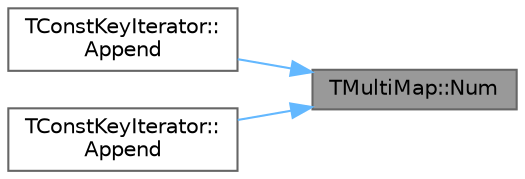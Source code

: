 digraph "TMultiMap::Num"
{
 // INTERACTIVE_SVG=YES
 // LATEX_PDF_SIZE
  bgcolor="transparent";
  edge [fontname=Helvetica,fontsize=10,labelfontname=Helvetica,labelfontsize=10];
  node [fontname=Helvetica,fontsize=10,shape=box,height=0.2,width=0.4];
  rankdir="RL";
  Node1 [id="Node000001",label="TMultiMap::Num",height=0.2,width=0.4,color="gray40", fillcolor="grey60", style="filled", fontcolor="black",tooltip=" "];
  Node1 -> Node2 [id="edge1_Node000001_Node000002",dir="back",color="steelblue1",style="solid",tooltip=" "];
  Node2 [id="Node000002",label="TConstKeyIterator::\lAppend",height=0.2,width=0.4,color="grey40", fillcolor="white", style="filled",URL="$d2/df5/classTMultiMap.html#a4871662d195176727f8f3015368325d7",tooltip=" "];
  Node1 -> Node3 [id="edge2_Node000001_Node000003",dir="back",color="steelblue1",style="solid",tooltip=" "];
  Node3 [id="Node000003",label="TConstKeyIterator::\lAppend",height=0.2,width=0.4,color="grey40", fillcolor="white", style="filled",URL="$d2/df5/classTMultiMap.html#a1a9d97a58a7a6e55b89227f639ef741f",tooltip=" "];
}
